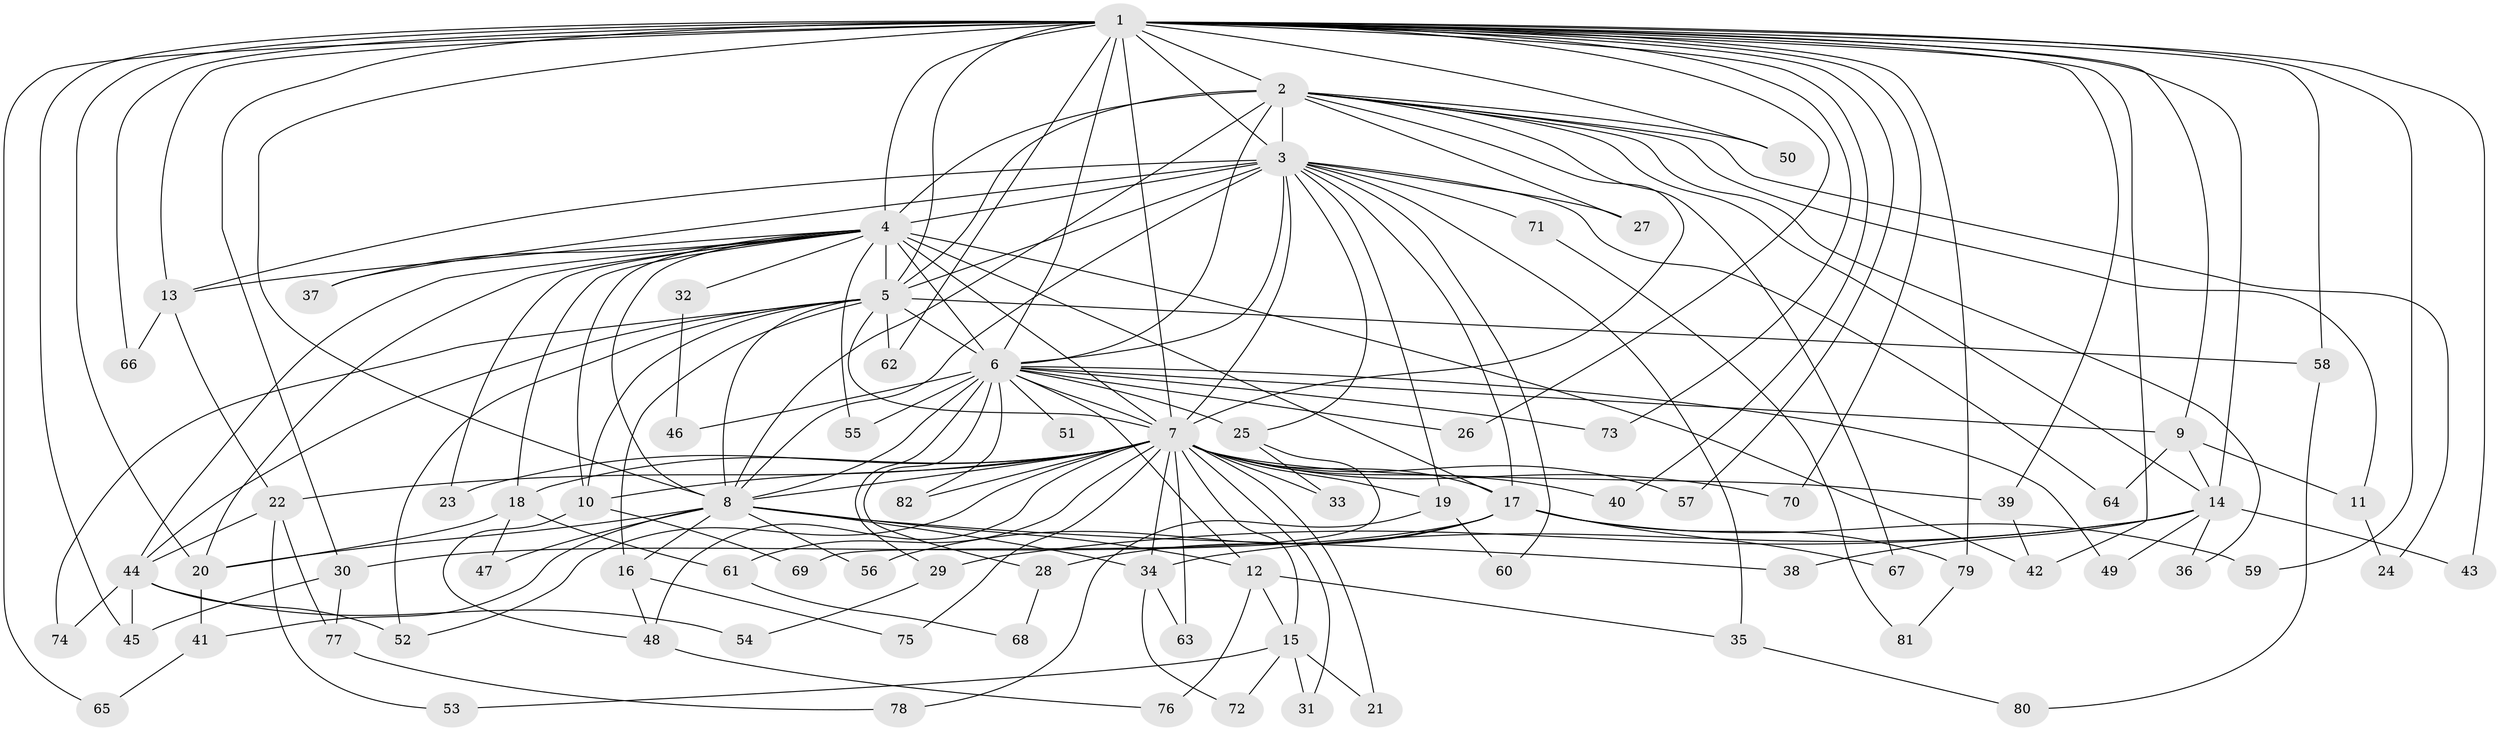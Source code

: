 // original degree distribution, {19: 0.034482758620689655, 17: 0.008620689655172414, 22: 0.008620689655172414, 26: 0.008620689655172414, 23: 0.008620689655172414, 25: 0.008620689655172414, 30: 0.008620689655172414, 5: 0.06896551724137931, 4: 0.06896551724137931, 3: 0.1896551724137931, 7: 0.008620689655172414, 6: 0.017241379310344827, 2: 0.5517241379310345, 10: 0.008620689655172414}
// Generated by graph-tools (version 1.1) at 2025/49/03/04/25 22:49:40]
// undirected, 82 vertices, 185 edges
graph export_dot {
  node [color=gray90,style=filled];
  1;
  2;
  3;
  4;
  5;
  6;
  7;
  8;
  9;
  10;
  11;
  12;
  13;
  14;
  15;
  16;
  17;
  18;
  19;
  20;
  21;
  22;
  23;
  24;
  25;
  26;
  27;
  28;
  29;
  30;
  31;
  32;
  33;
  34;
  35;
  36;
  37;
  38;
  39;
  40;
  41;
  42;
  43;
  44;
  45;
  46;
  47;
  48;
  49;
  50;
  51;
  52;
  53;
  54;
  55;
  56;
  57;
  58;
  59;
  60;
  61;
  62;
  63;
  64;
  65;
  66;
  67;
  68;
  69;
  70;
  71;
  72;
  73;
  74;
  75;
  76;
  77;
  78;
  79;
  80;
  81;
  82;
  1 -- 2 [weight=2.0];
  1 -- 3 [weight=3.0];
  1 -- 4 [weight=4.0];
  1 -- 5 [weight=3.0];
  1 -- 6 [weight=2.0];
  1 -- 7 [weight=3.0];
  1 -- 8 [weight=2.0];
  1 -- 9 [weight=1.0];
  1 -- 13 [weight=1.0];
  1 -- 14 [weight=2.0];
  1 -- 20 [weight=1.0];
  1 -- 26 [weight=1.0];
  1 -- 30 [weight=1.0];
  1 -- 39 [weight=1.0];
  1 -- 40 [weight=1.0];
  1 -- 42 [weight=1.0];
  1 -- 43 [weight=1.0];
  1 -- 45 [weight=1.0];
  1 -- 50 [weight=1.0];
  1 -- 57 [weight=1.0];
  1 -- 58 [weight=1.0];
  1 -- 59 [weight=1.0];
  1 -- 62 [weight=1.0];
  1 -- 65 [weight=1.0];
  1 -- 66 [weight=1.0];
  1 -- 70 [weight=1.0];
  1 -- 73 [weight=1.0];
  1 -- 79 [weight=1.0];
  2 -- 3 [weight=2.0];
  2 -- 4 [weight=3.0];
  2 -- 5 [weight=1.0];
  2 -- 6 [weight=1.0];
  2 -- 7 [weight=1.0];
  2 -- 8 [weight=1.0];
  2 -- 11 [weight=1.0];
  2 -- 14 [weight=1.0];
  2 -- 24 [weight=1.0];
  2 -- 27 [weight=1.0];
  2 -- 36 [weight=1.0];
  2 -- 50 [weight=1.0];
  2 -- 67 [weight=1.0];
  3 -- 4 [weight=2.0];
  3 -- 5 [weight=1.0];
  3 -- 6 [weight=1.0];
  3 -- 7 [weight=1.0];
  3 -- 8 [weight=1.0];
  3 -- 13 [weight=1.0];
  3 -- 17 [weight=1.0];
  3 -- 19 [weight=1.0];
  3 -- 25 [weight=1.0];
  3 -- 27 [weight=1.0];
  3 -- 35 [weight=1.0];
  3 -- 37 [weight=1.0];
  3 -- 60 [weight=1.0];
  3 -- 64 [weight=1.0];
  3 -- 71 [weight=1.0];
  4 -- 5 [weight=3.0];
  4 -- 6 [weight=2.0];
  4 -- 7 [weight=10.0];
  4 -- 8 [weight=2.0];
  4 -- 10 [weight=1.0];
  4 -- 13 [weight=1.0];
  4 -- 17 [weight=2.0];
  4 -- 18 [weight=1.0];
  4 -- 20 [weight=1.0];
  4 -- 23 [weight=1.0];
  4 -- 32 [weight=1.0];
  4 -- 37 [weight=1.0];
  4 -- 42 [weight=1.0];
  4 -- 44 [weight=1.0];
  4 -- 55 [weight=1.0];
  5 -- 6 [weight=2.0];
  5 -- 7 [weight=1.0];
  5 -- 8 [weight=2.0];
  5 -- 10 [weight=1.0];
  5 -- 16 [weight=1.0];
  5 -- 44 [weight=1.0];
  5 -- 52 [weight=1.0];
  5 -- 58 [weight=1.0];
  5 -- 62 [weight=1.0];
  5 -- 74 [weight=1.0];
  6 -- 7 [weight=1.0];
  6 -- 8 [weight=2.0];
  6 -- 9 [weight=1.0];
  6 -- 12 [weight=1.0];
  6 -- 25 [weight=1.0];
  6 -- 26 [weight=1.0];
  6 -- 28 [weight=1.0];
  6 -- 29 [weight=1.0];
  6 -- 46 [weight=1.0];
  6 -- 49 [weight=1.0];
  6 -- 51 [weight=1.0];
  6 -- 55 [weight=1.0];
  6 -- 73 [weight=1.0];
  6 -- 82 [weight=1.0];
  7 -- 8 [weight=1.0];
  7 -- 10 [weight=2.0];
  7 -- 15 [weight=1.0];
  7 -- 17 [weight=1.0];
  7 -- 18 [weight=1.0];
  7 -- 19 [weight=1.0];
  7 -- 21 [weight=1.0];
  7 -- 22 [weight=1.0];
  7 -- 23 [weight=1.0];
  7 -- 31 [weight=1.0];
  7 -- 33 [weight=1.0];
  7 -- 34 [weight=2.0];
  7 -- 39 [weight=1.0];
  7 -- 40 [weight=1.0];
  7 -- 48 [weight=1.0];
  7 -- 52 [weight=1.0];
  7 -- 57 [weight=1.0];
  7 -- 61 [weight=1.0];
  7 -- 63 [weight=1.0];
  7 -- 70 [weight=1.0];
  7 -- 75 [weight=1.0];
  7 -- 82 [weight=1.0];
  8 -- 12 [weight=1.0];
  8 -- 16 [weight=1.0];
  8 -- 20 [weight=1.0];
  8 -- 34 [weight=1.0];
  8 -- 38 [weight=1.0];
  8 -- 41 [weight=1.0];
  8 -- 47 [weight=1.0];
  8 -- 56 [weight=1.0];
  9 -- 11 [weight=1.0];
  9 -- 14 [weight=1.0];
  9 -- 64 [weight=1.0];
  10 -- 48 [weight=1.0];
  10 -- 69 [weight=1.0];
  11 -- 24 [weight=1.0];
  12 -- 15 [weight=1.0];
  12 -- 35 [weight=1.0];
  12 -- 76 [weight=1.0];
  13 -- 22 [weight=1.0];
  13 -- 66 [weight=1.0];
  14 -- 29 [weight=1.0];
  14 -- 34 [weight=1.0];
  14 -- 36 [weight=1.0];
  14 -- 38 [weight=1.0];
  14 -- 43 [weight=1.0];
  14 -- 49 [weight=1.0];
  15 -- 21 [weight=1.0];
  15 -- 31 [weight=1.0];
  15 -- 53 [weight=1.0];
  15 -- 72 [weight=1.0];
  16 -- 48 [weight=1.0];
  16 -- 75 [weight=1.0];
  17 -- 28 [weight=1.0];
  17 -- 30 [weight=2.0];
  17 -- 56 [weight=1.0];
  17 -- 59 [weight=1.0];
  17 -- 67 [weight=1.0];
  17 -- 79 [weight=1.0];
  18 -- 20 [weight=1.0];
  18 -- 47 [weight=1.0];
  18 -- 61 [weight=1.0];
  19 -- 60 [weight=1.0];
  19 -- 78 [weight=1.0];
  20 -- 41 [weight=1.0];
  22 -- 44 [weight=1.0];
  22 -- 53 [weight=1.0];
  22 -- 77 [weight=1.0];
  25 -- 33 [weight=1.0];
  25 -- 69 [weight=1.0];
  28 -- 68 [weight=1.0];
  29 -- 54 [weight=1.0];
  30 -- 45 [weight=1.0];
  30 -- 77 [weight=1.0];
  32 -- 46 [weight=1.0];
  34 -- 63 [weight=1.0];
  34 -- 72 [weight=1.0];
  35 -- 80 [weight=1.0];
  39 -- 42 [weight=1.0];
  41 -- 65 [weight=1.0];
  44 -- 45 [weight=1.0];
  44 -- 52 [weight=1.0];
  44 -- 54 [weight=1.0];
  44 -- 74 [weight=1.0];
  48 -- 76 [weight=1.0];
  58 -- 80 [weight=1.0];
  61 -- 68 [weight=1.0];
  71 -- 81 [weight=1.0];
  77 -- 78 [weight=1.0];
  79 -- 81 [weight=1.0];
}
